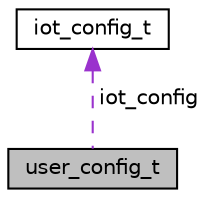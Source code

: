 digraph "user_config_t"
{
 // LATEX_PDF_SIZE
  edge [fontname="Helvetica",fontsize="10",labelfontname="Helvetica",labelfontsize="10"];
  node [fontname="Helvetica",fontsize="10",shape=record];
  Node1 [label="user_config_t",height=0.2,width=0.4,color="black", fillcolor="grey75", style="filled", fontcolor="black",tooltip=" "];
  Node2 -> Node1 [dir="back",color="darkorchid3",fontsize="10",style="dashed",label=" iot_config" ,fontname="Helvetica"];
  Node2 [label="iot_config_t",height=0.2,width=0.4,color="black", fillcolor="white", style="filled",URL="$structiot__config__t.html",tooltip=" "];
}
